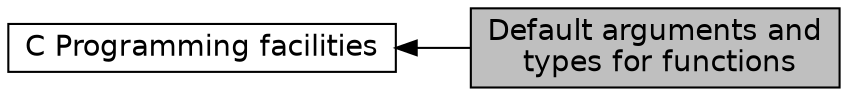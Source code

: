 digraph "Default arguments and types for functions"
{
  edge [fontname="Helvetica",fontsize="14",labelfontname="Helvetica",labelfontsize="14"];
  node [fontname="Helvetica",fontsize="14",shape=box];
  rankdir=LR;
  Node2 [label="C Programming facilities",height=0.2,width=0.4,color="black", fillcolor="white", style="filled",URL="$group__code__augmenting.html",tooltip=" "];
  Node1 [label="Default arguments and\l types for functions",height=0.2,width=0.4,color="black", fillcolor="grey75", style="filled", fontcolor="black",tooltip="As a C++ like feature, this series of macros can be used to provide default arguments to functions an..."];
  Node2->Node1 [shape=plaintext, dir="back", style="solid"];
}

